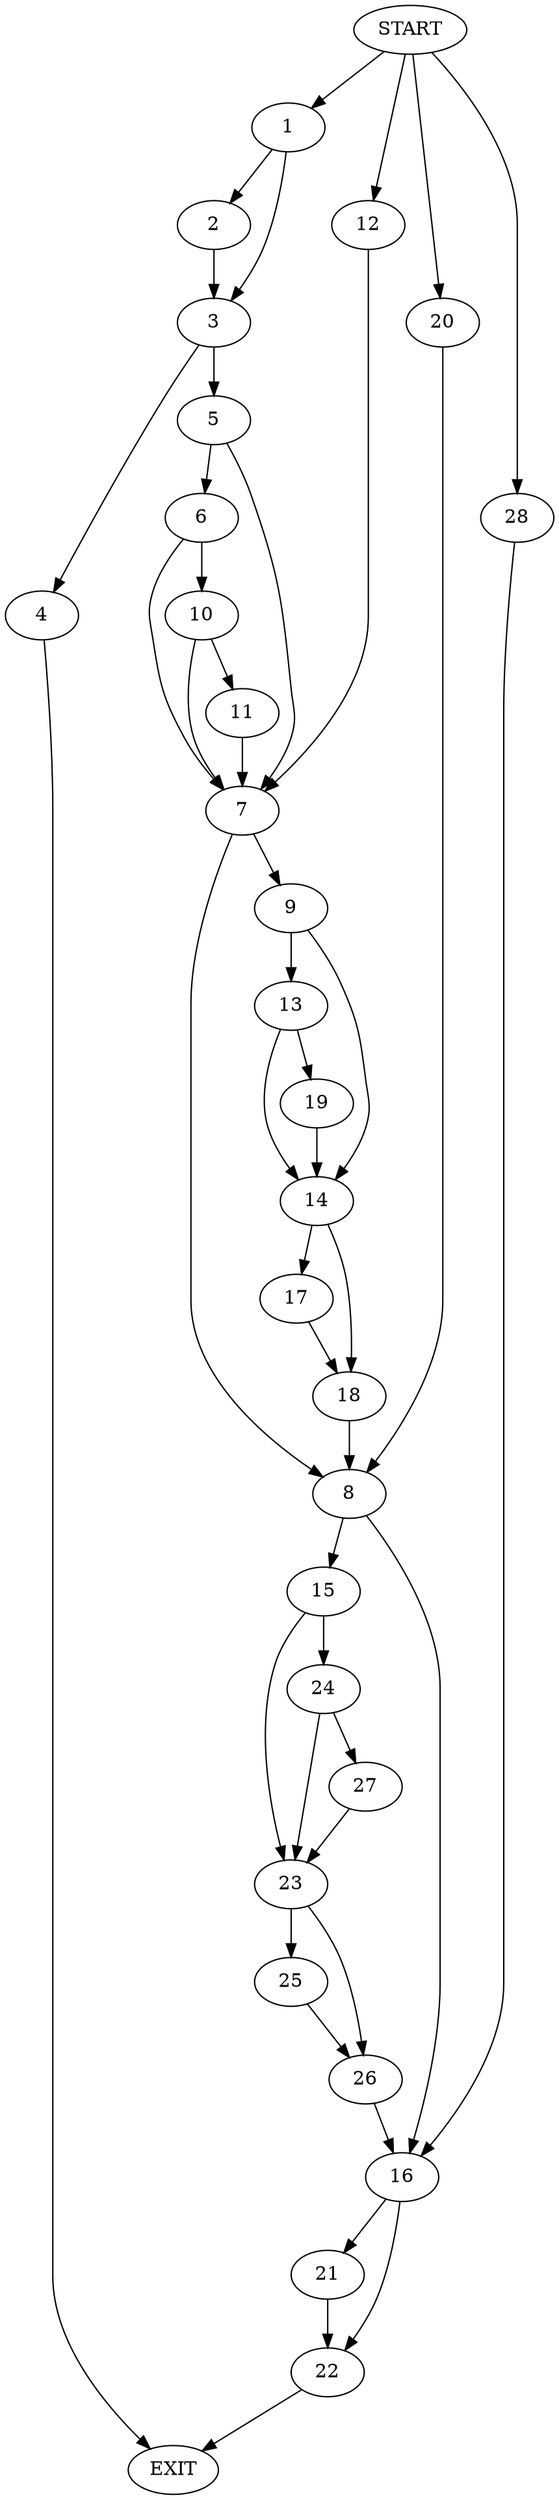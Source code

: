 digraph {
0 [label="START"]
29 [label="EXIT"]
0 -> 1
1 -> 2
1 -> 3
3 -> 4
3 -> 5
2 -> 3
4 -> 29
5 -> 6
5 -> 7
7 -> 8
7 -> 9
6 -> 7
6 -> 10
10 -> 7
10 -> 11
11 -> 7
0 -> 12
12 -> 7
9 -> 13
9 -> 14
8 -> 15
8 -> 16
14 -> 17
14 -> 18
13 -> 19
13 -> 14
19 -> 14
18 -> 8
17 -> 18
0 -> 20
20 -> 8
16 -> 21
16 -> 22
15 -> 23
15 -> 24
23 -> 25
23 -> 26
24 -> 23
24 -> 27
27 -> 23
26 -> 16
25 -> 26
0 -> 28
28 -> 16
21 -> 22
22 -> 29
}
